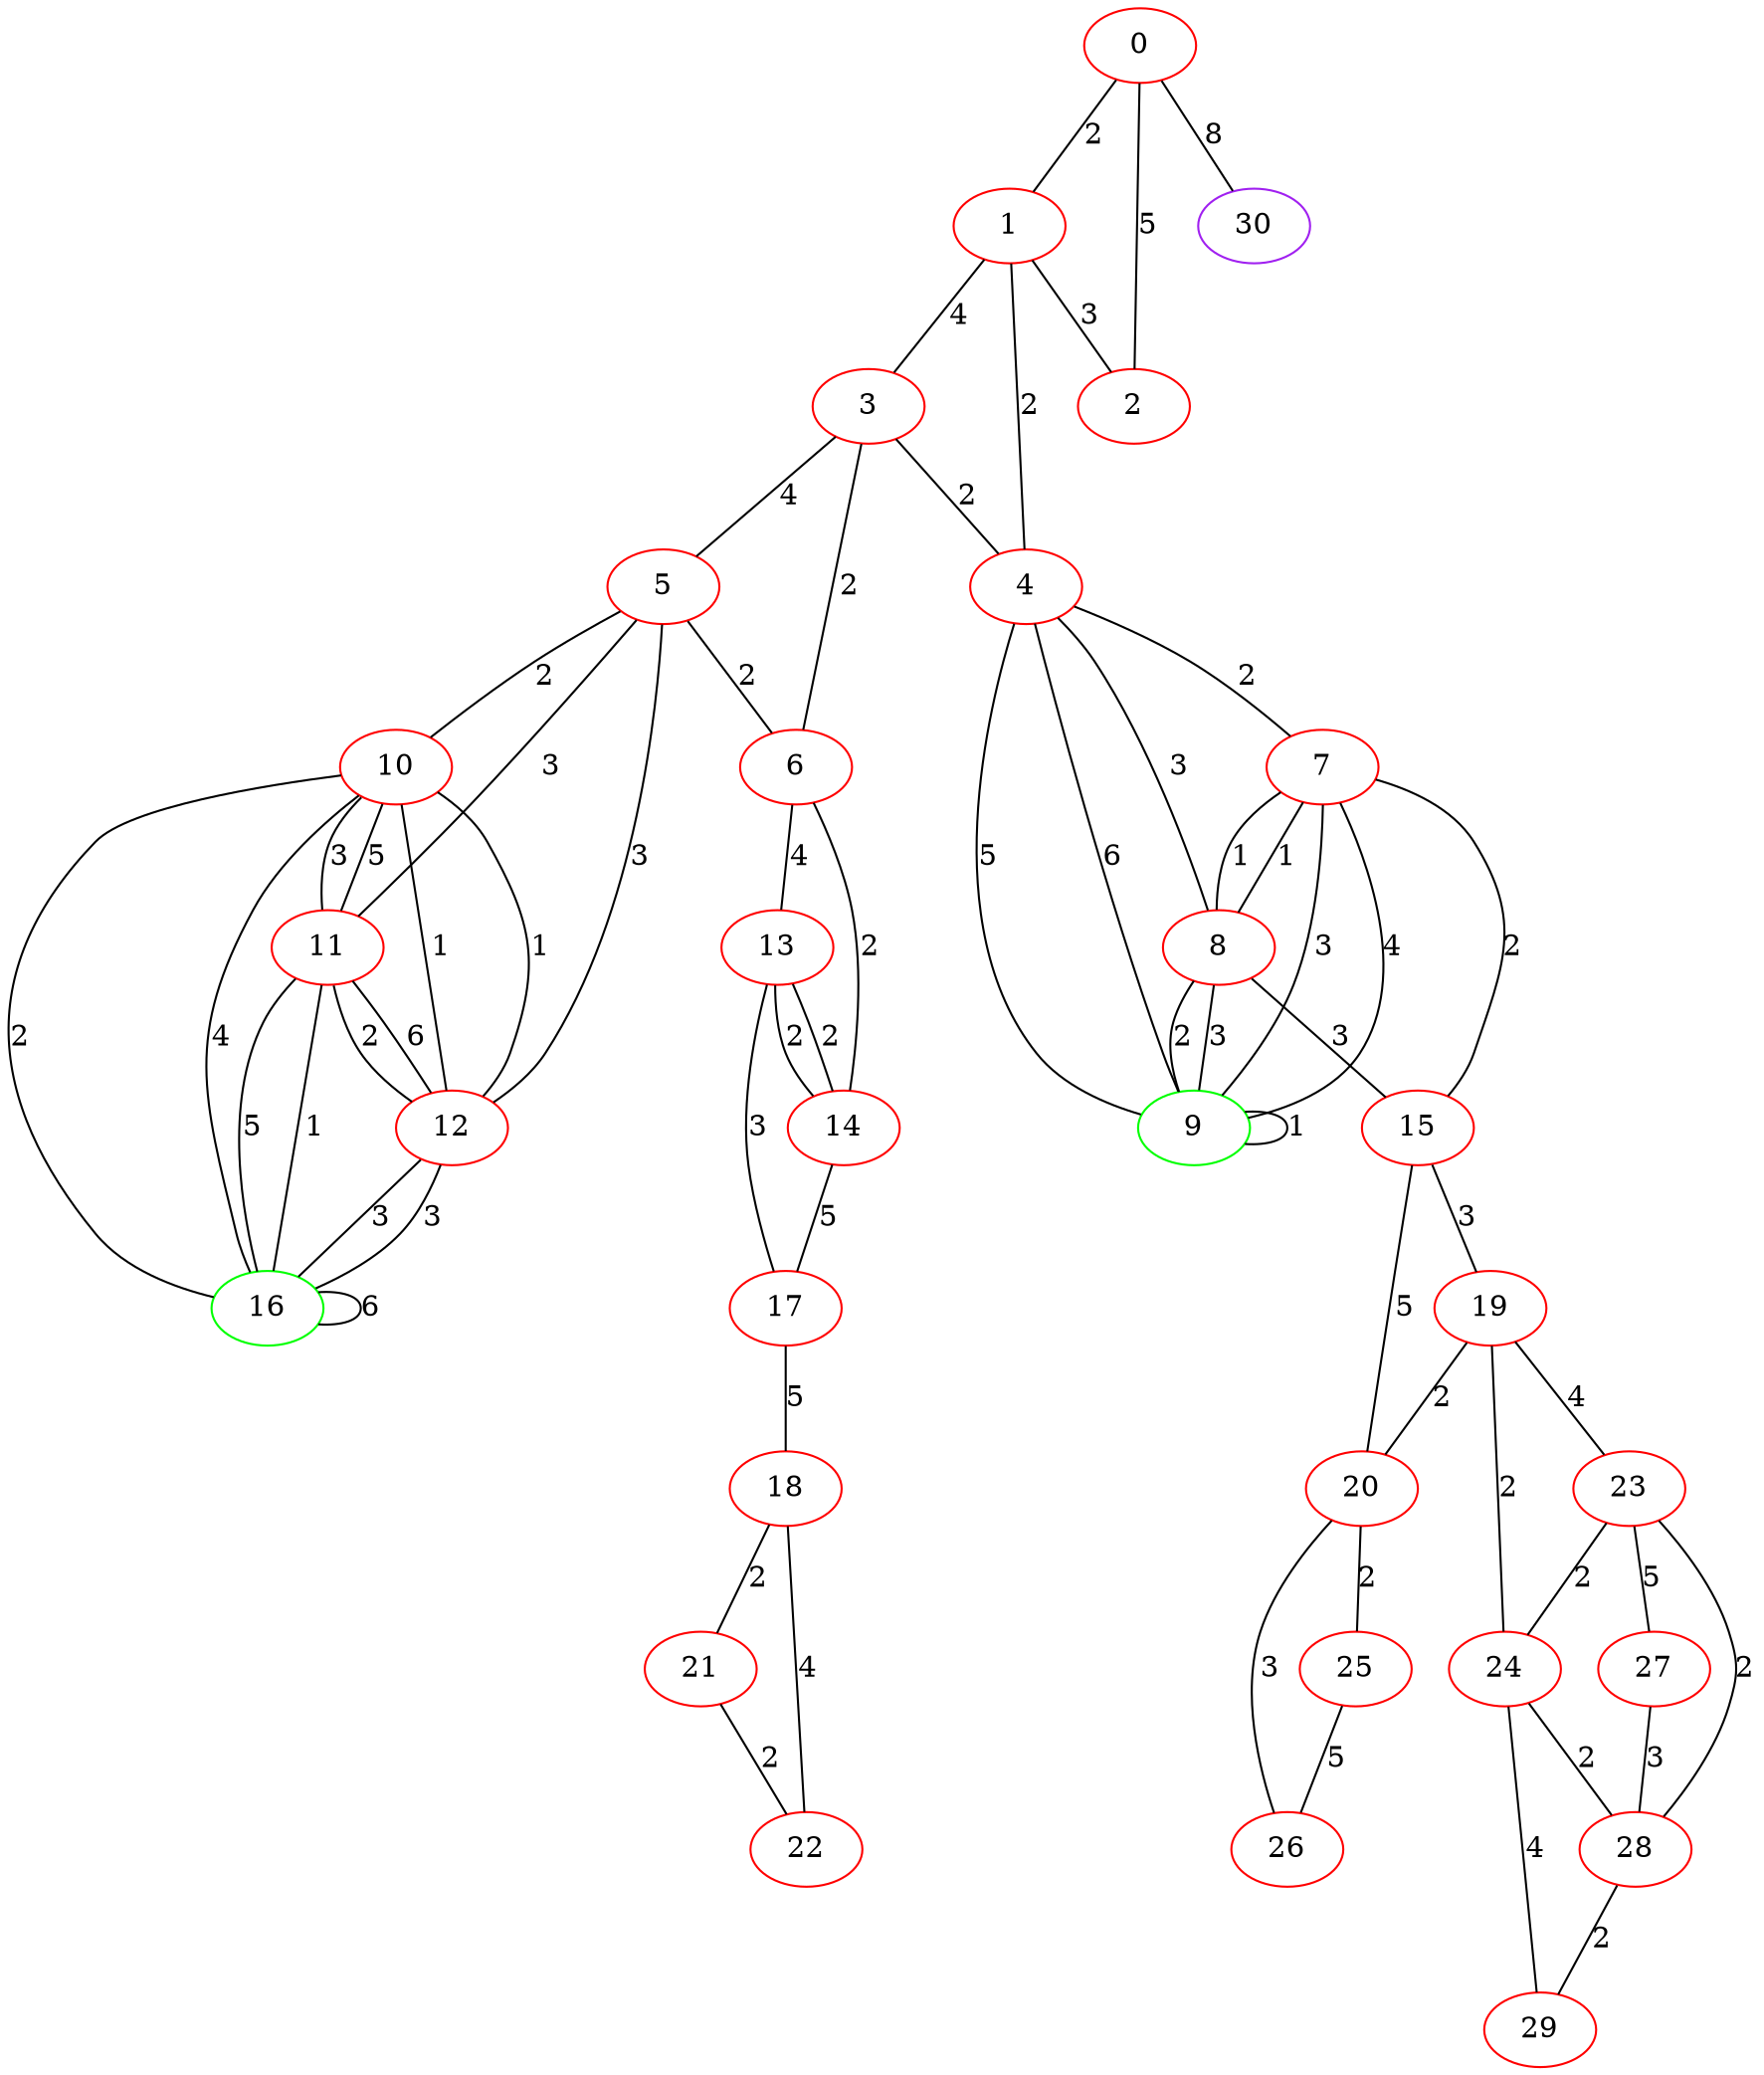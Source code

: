 graph "" {
0 [color=red, weight=1];
1 [color=red, weight=1];
2 [color=red, weight=1];
3 [color=red, weight=1];
4 [color=red, weight=1];
5 [color=red, weight=1];
6 [color=red, weight=1];
7 [color=red, weight=1];
8 [color=red, weight=1];
9 [color=green, weight=2];
10 [color=red, weight=1];
11 [color=red, weight=1];
12 [color=red, weight=1];
13 [color=red, weight=1];
14 [color=red, weight=1];
15 [color=red, weight=1];
16 [color=green, weight=2];
17 [color=red, weight=1];
18 [color=red, weight=1];
19 [color=red, weight=1];
20 [color=red, weight=1];
21 [color=red, weight=1];
22 [color=red, weight=1];
23 [color=red, weight=1];
24 [color=red, weight=1];
25 [color=red, weight=1];
26 [color=red, weight=1];
27 [color=red, weight=1];
28 [color=red, weight=1];
29 [color=red, weight=1];
30 [color=purple, weight=4];
0 -- 1  [key=0, label=2];
0 -- 2  [key=0, label=5];
0 -- 30  [key=0, label=8];
1 -- 2  [key=0, label=3];
1 -- 3  [key=0, label=4];
1 -- 4  [key=0, label=2];
3 -- 4  [key=0, label=2];
3 -- 5  [key=0, label=4];
3 -- 6  [key=0, label=2];
4 -- 8  [key=0, label=3];
4 -- 9  [key=0, label=5];
4 -- 9  [key=1, label=6];
4 -- 7  [key=0, label=2];
5 -- 11  [key=0, label=3];
5 -- 10  [key=0, label=2];
5 -- 12  [key=0, label=3];
5 -- 6  [key=0, label=2];
6 -- 13  [key=0, label=4];
6 -- 14  [key=0, label=2];
7 -- 8  [key=0, label=1];
7 -- 8  [key=1, label=1];
7 -- 9  [key=0, label=3];
7 -- 9  [key=1, label=4];
7 -- 15  [key=0, label=2];
8 -- 9  [key=0, label=2];
8 -- 9  [key=1, label=3];
8 -- 15  [key=0, label=3];
9 -- 9  [key=0, label=1];
10 -- 16  [key=0, label=2];
10 -- 16  [key=1, label=4];
10 -- 11  [key=0, label=5];
10 -- 11  [key=1, label=3];
10 -- 12  [key=0, label=1];
10 -- 12  [key=1, label=1];
11 -- 16  [key=0, label=5];
11 -- 16  [key=1, label=1];
11 -- 12  [key=0, label=6];
11 -- 12  [key=1, label=2];
12 -- 16  [key=0, label=3];
12 -- 16  [key=1, label=3];
13 -- 17  [key=0, label=3];
13 -- 14  [key=0, label=2];
13 -- 14  [key=1, label=2];
14 -- 17  [key=0, label=5];
15 -- 19  [key=0, label=3];
15 -- 20  [key=0, label=5];
16 -- 16  [key=0, label=6];
17 -- 18  [key=0, label=5];
18 -- 21  [key=0, label=2];
18 -- 22  [key=0, label=4];
19 -- 24  [key=0, label=2];
19 -- 23  [key=0, label=4];
19 -- 20  [key=0, label=2];
20 -- 25  [key=0, label=2];
20 -- 26  [key=0, label=3];
21 -- 22  [key=0, label=2];
23 -- 24  [key=0, label=2];
23 -- 27  [key=0, label=5];
23 -- 28  [key=0, label=2];
24 -- 28  [key=0, label=2];
24 -- 29  [key=0, label=4];
25 -- 26  [key=0, label=5];
27 -- 28  [key=0, label=3];
28 -- 29  [key=0, label=2];
}
